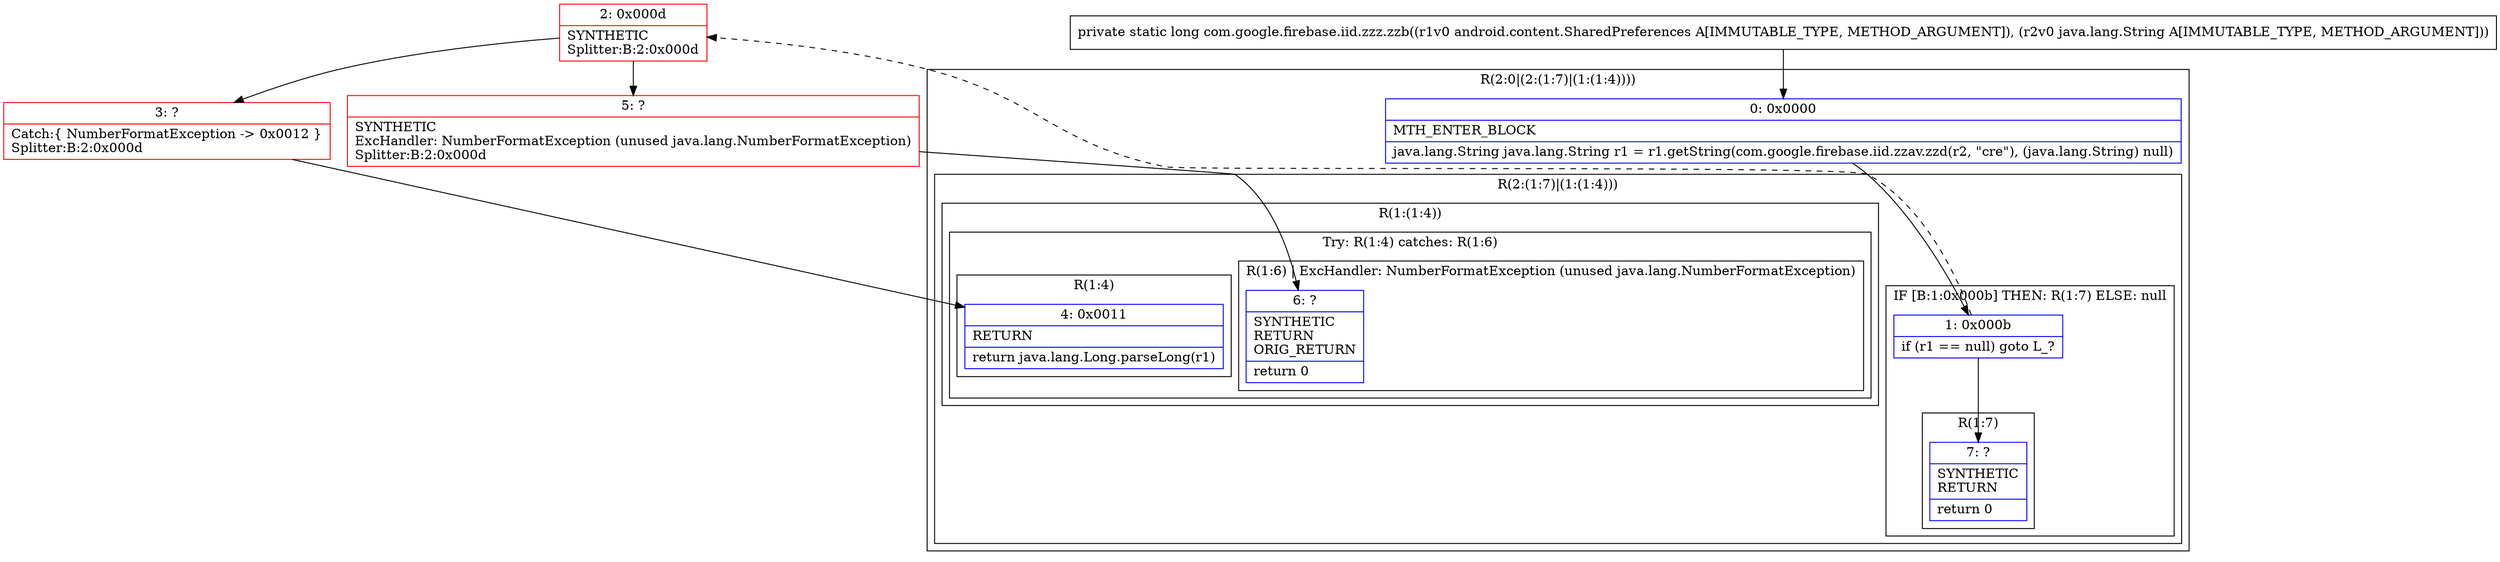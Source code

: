 digraph "CFG forcom.google.firebase.iid.zzz.zzb(Landroid\/content\/SharedPreferences;Ljava\/lang\/String;)J" {
subgraph cluster_Region_167582396 {
label = "R(2:0|(2:(1:7)|(1:(1:4))))";
node [shape=record,color=blue];
Node_0 [shape=record,label="{0\:\ 0x0000|MTH_ENTER_BLOCK\l|java.lang.String java.lang.String r1 = r1.getString(com.google.firebase.iid.zzav.zzd(r2, \"cre\"), (java.lang.String) null)\l}"];
subgraph cluster_Region_949739688 {
label = "R(2:(1:7)|(1:(1:4)))";
node [shape=record,color=blue];
subgraph cluster_IfRegion_1517932585 {
label = "IF [B:1:0x000b] THEN: R(1:7) ELSE: null";
node [shape=record,color=blue];
Node_1 [shape=record,label="{1\:\ 0x000b|if (r1 == null) goto L_?\l}"];
subgraph cluster_Region_2060839028 {
label = "R(1:7)";
node [shape=record,color=blue];
Node_7 [shape=record,label="{7\:\ ?|SYNTHETIC\lRETURN\l|return 0\l}"];
}
}
subgraph cluster_Region_41336273 {
label = "R(1:(1:4))";
node [shape=record,color=blue];
subgraph cluster_TryCatchRegion_1583430731 {
label = "Try: R(1:4) catches: R(1:6)";
node [shape=record,color=blue];
subgraph cluster_Region_4231523 {
label = "R(1:4)";
node [shape=record,color=blue];
Node_4 [shape=record,label="{4\:\ 0x0011|RETURN\l|return java.lang.Long.parseLong(r1)\l}"];
}
subgraph cluster_Region_966269327 {
label = "R(1:6) | ExcHandler: NumberFormatException (unused java.lang.NumberFormatException)\l";
node [shape=record,color=blue];
Node_6 [shape=record,label="{6\:\ ?|SYNTHETIC\lRETURN\lORIG_RETURN\l|return 0\l}"];
}
}
}
}
}
subgraph cluster_Region_966269327 {
label = "R(1:6) | ExcHandler: NumberFormatException (unused java.lang.NumberFormatException)\l";
node [shape=record,color=blue];
Node_6 [shape=record,label="{6\:\ ?|SYNTHETIC\lRETURN\lORIG_RETURN\l|return 0\l}"];
}
Node_2 [shape=record,color=red,label="{2\:\ 0x000d|SYNTHETIC\lSplitter:B:2:0x000d\l}"];
Node_3 [shape=record,color=red,label="{3\:\ ?|Catch:\{ NumberFormatException \-\> 0x0012 \}\lSplitter:B:2:0x000d\l}"];
Node_5 [shape=record,color=red,label="{5\:\ ?|SYNTHETIC\lExcHandler: NumberFormatException (unused java.lang.NumberFormatException)\lSplitter:B:2:0x000d\l}"];
MethodNode[shape=record,label="{private static long com.google.firebase.iid.zzz.zzb((r1v0 android.content.SharedPreferences A[IMMUTABLE_TYPE, METHOD_ARGUMENT]), (r2v0 java.lang.String A[IMMUTABLE_TYPE, METHOD_ARGUMENT])) }"];
MethodNode -> Node_0;
Node_0 -> Node_1;
Node_1 -> Node_2[style=dashed];
Node_1 -> Node_7;
Node_2 -> Node_3;
Node_2 -> Node_5;
Node_3 -> Node_4;
Node_5 -> Node_6;
}

